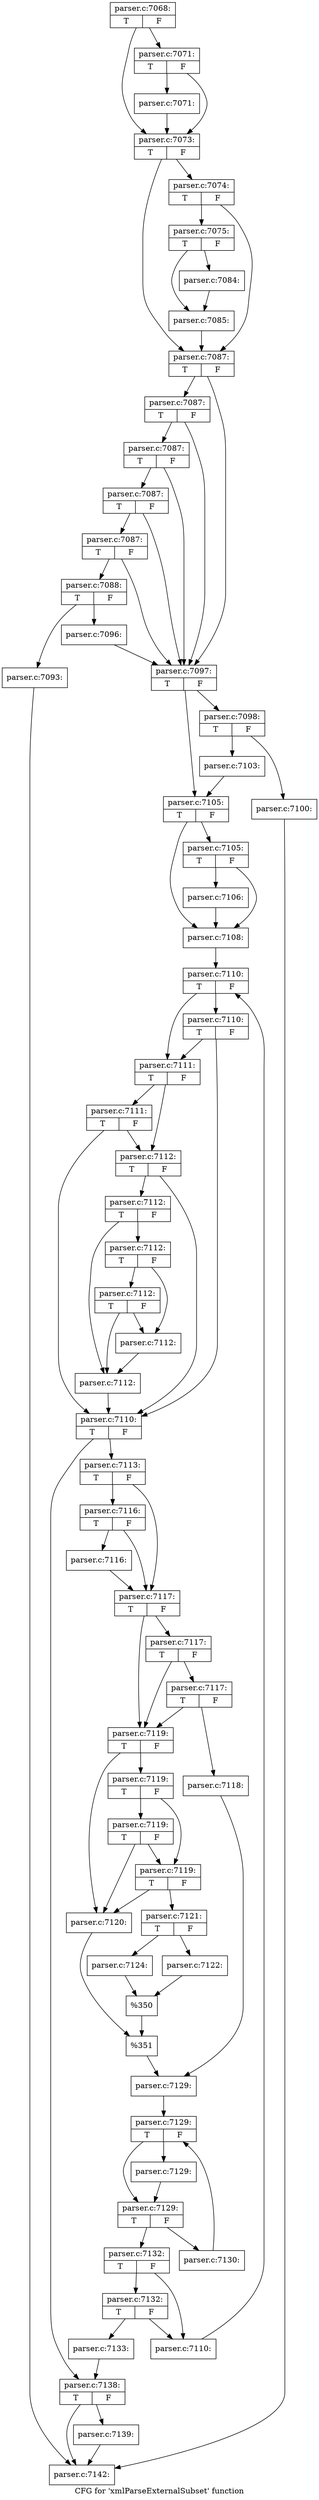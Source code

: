 digraph "CFG for 'xmlParseExternalSubset' function" {
	label="CFG for 'xmlParseExternalSubset' function";

	Node0x462b9e0 [shape=record,label="{parser.c:7068:|{<s0>T|<s1>F}}"];
	Node0x462b9e0 -> Node0x462d0c0;
	Node0x462b9e0 -> Node0x462d070;
	Node0x462d0c0 [shape=record,label="{parser.c:7071:|{<s0>T|<s1>F}}"];
	Node0x462d0c0 -> Node0x462cd60;
	Node0x462d0c0 -> Node0x462d070;
	Node0x462cd60 [shape=record,label="{parser.c:7071:}"];
	Node0x462cd60 -> Node0x462d070;
	Node0x462d070 [shape=record,label="{parser.c:7073:|{<s0>T|<s1>F}}"];
	Node0x462d070 -> Node0x462dc80;
	Node0x462d070 -> Node0x462dc30;
	Node0x462dc80 [shape=record,label="{parser.c:7074:|{<s0>T|<s1>F}}"];
	Node0x462dc80 -> Node0x462dbe0;
	Node0x462dc80 -> Node0x462dc30;
	Node0x462dbe0 [shape=record,label="{parser.c:7075:|{<s0>T|<s1>F}}"];
	Node0x462dbe0 -> Node0x4630360;
	Node0x462dbe0 -> Node0x46303b0;
	Node0x4630360 [shape=record,label="{parser.c:7084:}"];
	Node0x4630360 -> Node0x46303b0;
	Node0x46303b0 [shape=record,label="{parser.c:7085:}"];
	Node0x46303b0 -> Node0x462dc30;
	Node0x462dc30 [shape=record,label="{parser.c:7087:|{<s0>T|<s1>F}}"];
	Node0x462dc30 -> Node0x4630bc0;
	Node0x462dc30 -> Node0x4630a50;
	Node0x4630bc0 [shape=record,label="{parser.c:7087:|{<s0>T|<s1>F}}"];
	Node0x4630bc0 -> Node0x4630b70;
	Node0x4630bc0 -> Node0x4630a50;
	Node0x4630b70 [shape=record,label="{parser.c:7087:|{<s0>T|<s1>F}}"];
	Node0x4630b70 -> Node0x4630b20;
	Node0x4630b70 -> Node0x4630a50;
	Node0x4630b20 [shape=record,label="{parser.c:7087:|{<s0>T|<s1>F}}"];
	Node0x4630b20 -> Node0x4630aa0;
	Node0x4630b20 -> Node0x4630a50;
	Node0x4630aa0 [shape=record,label="{parser.c:7087:|{<s0>T|<s1>F}}"];
	Node0x4630aa0 -> Node0x4630a00;
	Node0x4630aa0 -> Node0x4630a50;
	Node0x4630a00 [shape=record,label="{parser.c:7088:|{<s0>T|<s1>F}}"];
	Node0x4630a00 -> Node0x4632620;
	Node0x4630a00 -> Node0x4632670;
	Node0x4632620 [shape=record,label="{parser.c:7093:}"];
	Node0x4632620 -> Node0x4410a00;
	Node0x4632670 [shape=record,label="{parser.c:7096:}"];
	Node0x4632670 -> Node0x4630a50;
	Node0x4630a50 [shape=record,label="{parser.c:7097:|{<s0>T|<s1>F}}"];
	Node0x4630a50 -> Node0x4632ea0;
	Node0x4630a50 -> Node0x4632ef0;
	Node0x4632ea0 [shape=record,label="{parser.c:7098:|{<s0>T|<s1>F}}"];
	Node0x4632ea0 -> Node0x4633630;
	Node0x4632ea0 -> Node0x4633680;
	Node0x4633630 [shape=record,label="{parser.c:7100:}"];
	Node0x4633630 -> Node0x4410a00;
	Node0x4633680 [shape=record,label="{parser.c:7103:}"];
	Node0x4633680 -> Node0x4632ef0;
	Node0x4632ef0 [shape=record,label="{parser.c:7105:|{<s0>T|<s1>F}}"];
	Node0x4632ef0 -> Node0x4634240;
	Node0x4632ef0 -> Node0x46341f0;
	Node0x4634240 [shape=record,label="{parser.c:7105:|{<s0>T|<s1>F}}"];
	Node0x4634240 -> Node0x46341a0;
	Node0x4634240 -> Node0x46341f0;
	Node0x46341a0 [shape=record,label="{parser.c:7106:}"];
	Node0x46341a0 -> Node0x46341f0;
	Node0x46341f0 [shape=record,label="{parser.c:7108:}"];
	Node0x46341f0 -> Node0x4635070;
	Node0x4635070 [shape=record,label="{parser.c:7110:|{<s0>T|<s1>F}}"];
	Node0x4635070 -> Node0x4635b40;
	Node0x4635070 -> Node0x4635ac0;
	Node0x4635b40 [shape=record,label="{parser.c:7110:|{<s0>T|<s1>F}}"];
	Node0x4635b40 -> Node0x46359d0;
	Node0x4635b40 -> Node0x4635ac0;
	Node0x4635ac0 [shape=record,label="{parser.c:7111:|{<s0>T|<s1>F}}"];
	Node0x4635ac0 -> Node0x4636530;
	Node0x4635ac0 -> Node0x4635a70;
	Node0x4636530 [shape=record,label="{parser.c:7111:|{<s0>T|<s1>F}}"];
	Node0x4636530 -> Node0x46359d0;
	Node0x4636530 -> Node0x4635a70;
	Node0x4635a70 [shape=record,label="{parser.c:7112:|{<s0>T|<s1>F}}"];
	Node0x4635a70 -> Node0x46359d0;
	Node0x4635a70 -> Node0x4635a20;
	Node0x4635a20 [shape=record,label="{parser.c:7112:|{<s0>T|<s1>F}}"];
	Node0x4635a20 -> Node0x4637480;
	Node0x4635a20 -> Node0x46375c0;
	Node0x46375c0 [shape=record,label="{parser.c:7112:|{<s0>T|<s1>F}}"];
	Node0x46375c0 -> Node0x4637aa0;
	Node0x46375c0 -> Node0x4637570;
	Node0x4637aa0 [shape=record,label="{parser.c:7112:|{<s0>T|<s1>F}}"];
	Node0x4637aa0 -> Node0x4637480;
	Node0x4637aa0 -> Node0x4637570;
	Node0x4637570 [shape=record,label="{parser.c:7112:}"];
	Node0x4637570 -> Node0x4637480;
	Node0x4637480 [shape=record,label="{parser.c:7112:}"];
	Node0x4637480 -> Node0x46359d0;
	Node0x46359d0 [shape=record,label="{parser.c:7110:|{<s0>T|<s1>F}}"];
	Node0x46359d0 -> Node0x4638350;
	Node0x46359d0 -> Node0x4635980;
	Node0x4638350 [shape=record,label="{parser.c:7113:|{<s0>T|<s1>F}}"];
	Node0x4638350 -> Node0x46396a0;
	Node0x4638350 -> Node0x4639650;
	Node0x46396a0 [shape=record,label="{parser.c:7116:|{<s0>T|<s1>F}}"];
	Node0x46396a0 -> Node0x4639600;
	Node0x46396a0 -> Node0x4639650;
	Node0x4639600 [shape=record,label="{parser.c:7116:}"];
	Node0x4639600 -> Node0x4639650;
	Node0x4639650 [shape=record,label="{parser.c:7117:|{<s0>T|<s1>F}}"];
	Node0x4639650 -> Node0x463a3c0;
	Node0x4639650 -> Node0x463a2f0;
	Node0x463a3c0 [shape=record,label="{parser.c:7117:|{<s0>T|<s1>F}}"];
	Node0x463a3c0 -> Node0x463a340;
	Node0x463a3c0 -> Node0x463a2f0;
	Node0x463a340 [shape=record,label="{parser.c:7117:|{<s0>T|<s1>F}}"];
	Node0x463a340 -> Node0x463a250;
	Node0x463a340 -> Node0x463a2f0;
	Node0x463a250 [shape=record,label="{parser.c:7118:}"];
	Node0x463a250 -> Node0x463a2a0;
	Node0x463a2f0 [shape=record,label="{parser.c:7119:|{<s0>T|<s1>F}}"];
	Node0x463a2f0 -> Node0x463b640;
	Node0x463a2f0 -> Node0x463b7b0;
	Node0x463b7b0 [shape=record,label="{parser.c:7119:|{<s0>T|<s1>F}}"];
	Node0x463b7b0 -> Node0x463bc90;
	Node0x463b7b0 -> Node0x463b730;
	Node0x463bc90 [shape=record,label="{parser.c:7119:|{<s0>T|<s1>F}}"];
	Node0x463bc90 -> Node0x463b640;
	Node0x463bc90 -> Node0x463b730;
	Node0x463b730 [shape=record,label="{parser.c:7119:|{<s0>T|<s1>F}}"];
	Node0x463b730 -> Node0x463b640;
	Node0x463b730 -> Node0x463b6e0;
	Node0x463b640 [shape=record,label="{parser.c:7120:}"];
	Node0x463b640 -> Node0x463b690;
	Node0x463b6e0 [shape=record,label="{parser.c:7121:|{<s0>T|<s1>F}}"];
	Node0x463b6e0 -> Node0x463cb80;
	Node0x463b6e0 -> Node0x463cc20;
	Node0x463cb80 [shape=record,label="{parser.c:7122:}"];
	Node0x463cb80 -> Node0x463cbd0;
	Node0x463cc20 [shape=record,label="{parser.c:7124:}"];
	Node0x463cc20 -> Node0x463cbd0;
	Node0x463cbd0 [shape=record,label="{%350}"];
	Node0x463cbd0 -> Node0x463b690;
	Node0x463b690 [shape=record,label="{%351}"];
	Node0x463b690 -> Node0x463a2a0;
	Node0x463a2a0 [shape=record,label="{parser.c:7129:}"];
	Node0x463a2a0 -> Node0x463d6a0;
	Node0x463d6a0 [shape=record,label="{parser.c:7129:|{<s0>T|<s1>F}}"];
	Node0x463d6a0 -> Node0x463d950;
	Node0x463d6a0 -> Node0x463d900;
	Node0x463d950 [shape=record,label="{parser.c:7129:}"];
	Node0x463d950 -> Node0x463d900;
	Node0x463d900 [shape=record,label="{parser.c:7129:|{<s0>T|<s1>F}}"];
	Node0x463d900 -> Node0x463e1a0;
	Node0x463d900 -> Node0x463d880;
	Node0x463e1a0 [shape=record,label="{parser.c:7130:}"];
	Node0x463e1a0 -> Node0x463d6a0;
	Node0x463d880 [shape=record,label="{parser.c:7132:|{<s0>T|<s1>F}}"];
	Node0x463d880 -> Node0x4634fe0;
	Node0x463d880 -> Node0x4634f90;
	Node0x4634fe0 [shape=record,label="{parser.c:7132:|{<s0>T|<s1>F}}"];
	Node0x4634fe0 -> Node0x4634f40;
	Node0x4634fe0 -> Node0x4634f90;
	Node0x4634f40 [shape=record,label="{parser.c:7133:}"];
	Node0x4634f40 -> Node0x4635980;
	Node0x4634f90 [shape=record,label="{parser.c:7110:}"];
	Node0x4634f90 -> Node0x4635070;
	Node0x4635980 [shape=record,label="{parser.c:7138:|{<s0>T|<s1>F}}"];
	Node0x4635980 -> Node0x44109b0;
	Node0x4635980 -> Node0x4410a00;
	Node0x44109b0 [shape=record,label="{parser.c:7139:}"];
	Node0x44109b0 -> Node0x4410a00;
	Node0x4410a00 [shape=record,label="{parser.c:7142:}"];
}
